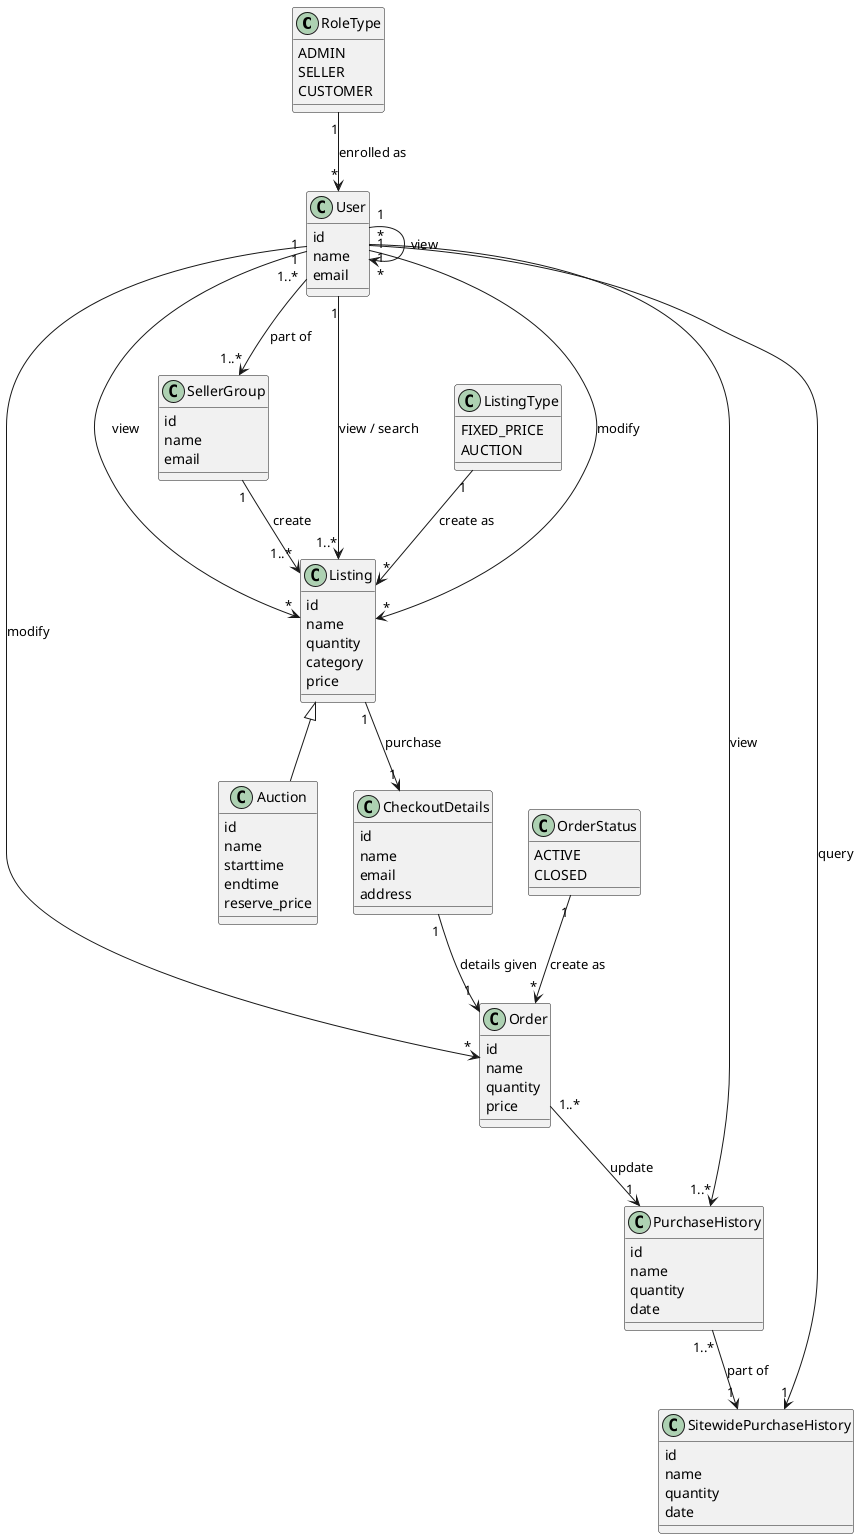 @startuml

RoleType "1"--> "*" User : enrolled as
User "1..*"--> "1..*" SellerGroup : part of
SellerGroup "1"--> "1..*"Listing : create
User "1"--> "1..*" Listing : view / search
User "*"--> "1..*" PurchaseHistory : view
User "1"--> "*" Listing : modify
User "1"--> "*"User : view
ListingType "1"--> "*"Listing : create as
Listing "1" --> "1"CheckoutDetails : purchase
Order "1..*" --> "1"PurchaseHistory : update
PurchaseHistory "1..*"--> "1"SitewidePurchaseHistory : part of
User "1"--> "1" SitewidePurchaseHistory : query
User "1"--> "*" Listing : view
User "1"--> "*" Order : modify
CheckoutDetails "1"--> "1"Order : details given
OrderStatus "1"--> "*"Order : create as
Listing <|-- Auction

RoleType : ADMIN
RoleType : SELLER
RoleType : CUSTOMER
User : id
User : name
User : email
SellerGroup : id
SellerGroup : name
SellerGroup : email
Listing : id
Listing : name
Listing : quantity
Listing : category
Listing : price
ListingType : FIXED_PRICE
ListingType : AUCTION
CheckoutDetails : id
CheckoutDetails : name
CheckoutDetails : email
CheckoutDetails : address
Order : id
Order : name
Order : quantity
Order : price
PurchaseHistory : id
PurchaseHistory : name
PurchaseHistory : quantity
PurchaseHistory : date
SitewidePurchaseHistory : id
SitewidePurchaseHistory : name
SitewidePurchaseHistory : quantity
SitewidePurchaseHistory : date
OrderStatus : ACTIVE
OrderStatus : CLOSED
Auction : id
Auction : name
Auction : starttime
Auction : endtime
Auction : reserve_price

@enduml
